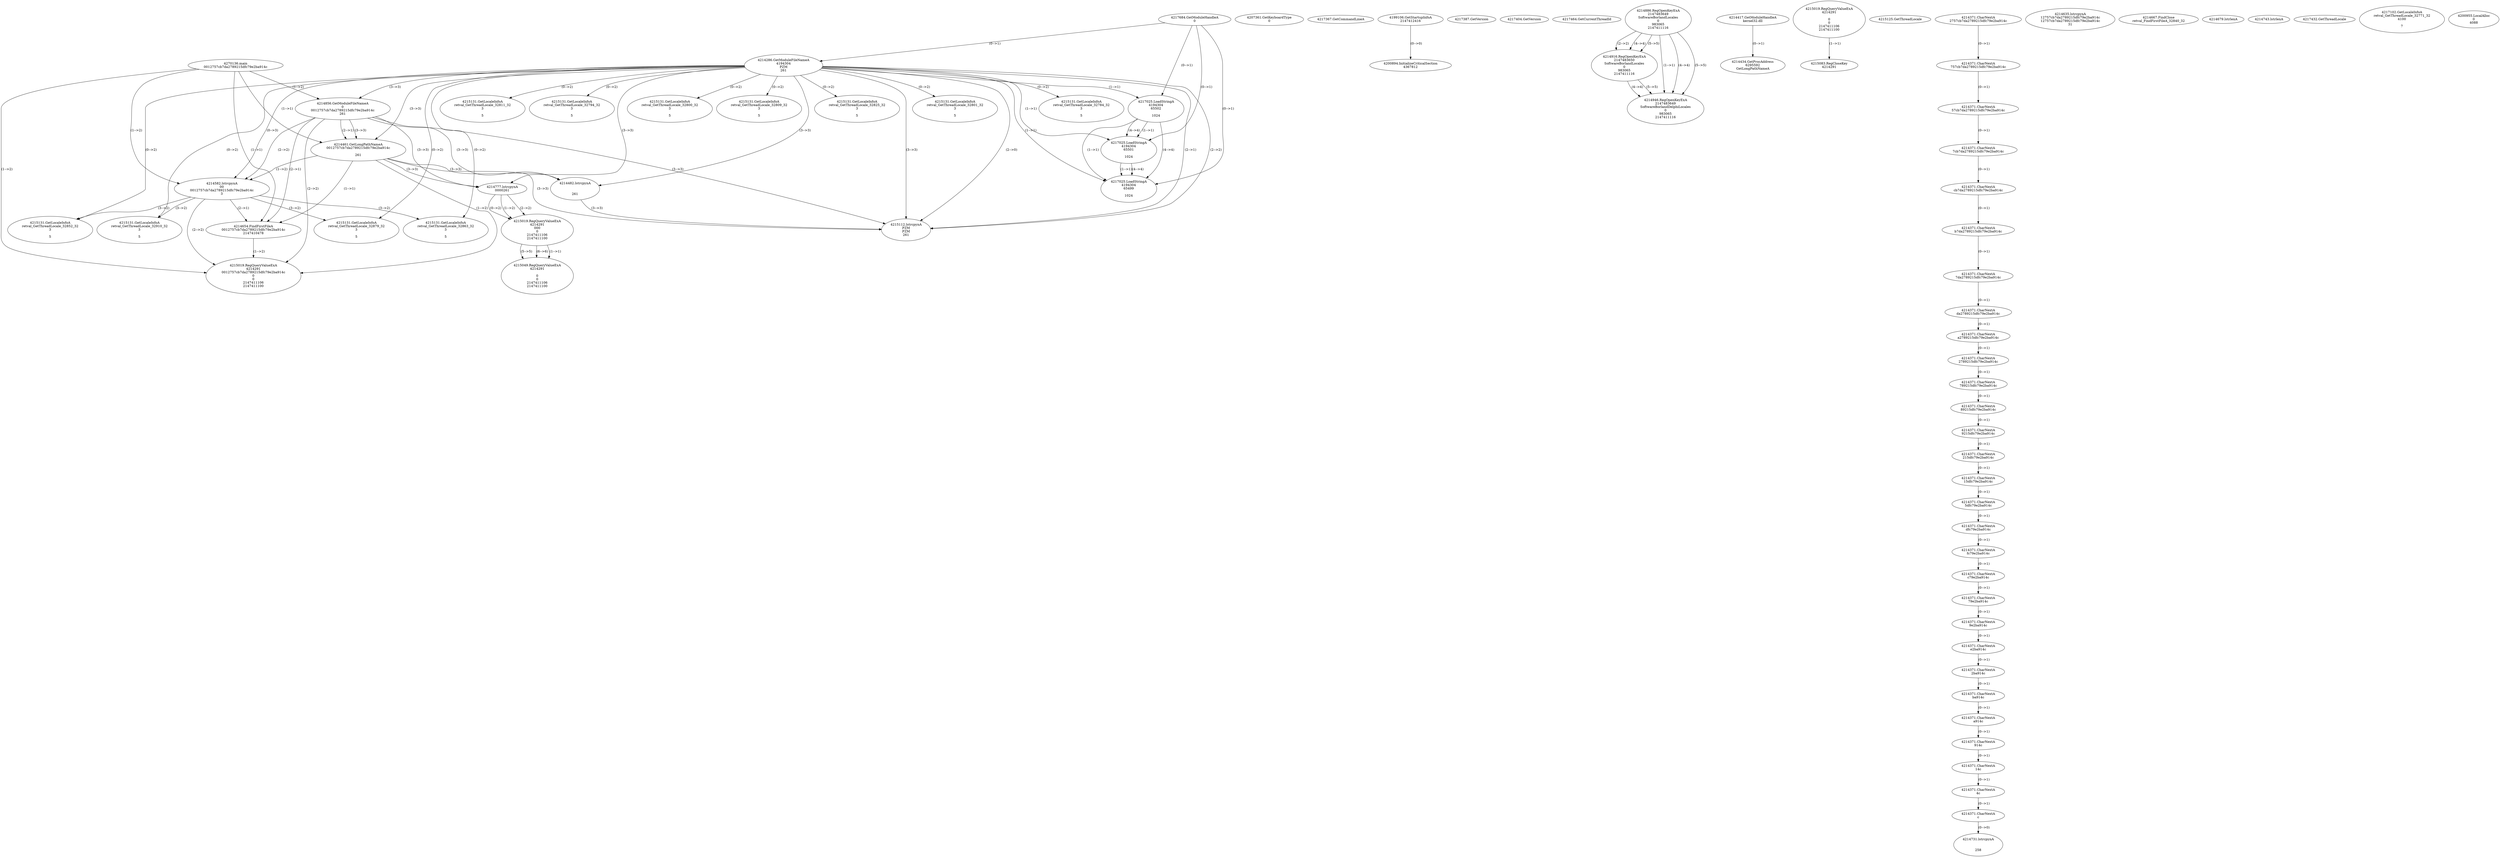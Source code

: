// Global SCDG with merge call
digraph {
	0 [label="4270136.main
0012757cb7da2789215dfc79e2ba914c"]
	1 [label="4217684.GetModuleHandleA
0"]
	2 [label="4207361.GetKeyboardType
0"]
	3 [label="4217367.GetCommandLineA
"]
	4 [label="4199106.GetStartupInfoA
2147412416"]
	5 [label="4217387.GetVersion
"]
	6 [label="4217404.GetVersion
"]
	7 [label="4217464.GetCurrentThreadId
"]
	8 [label="4214286.GetModuleFileNameA
4194304
PZM
261"]
	1 -> 8 [label="(0-->1)"]
	9 [label="4214856.GetModuleFileNameA
0
0012757cb7da2789215dfc79e2ba914c
261"]
	0 -> 9 [label="(1-->2)"]
	8 -> 9 [label="(3-->3)"]
	10 [label="4214886.RegOpenKeyExA
2147483649
Software\Borland\Locales
0
983065
2147411116"]
	11 [label="4214916.RegOpenKeyExA
2147483650
Software\Borland\Locales
0
983065
2147411116"]
	10 -> 11 [label="(2-->2)"]
	10 -> 11 [label="(4-->4)"]
	10 -> 11 [label="(5-->5)"]
	12 [label="4214417.GetModuleHandleA
kernel32.dll"]
	13 [label="4214434.GetProcAddress
6295592
GetLongPathNameA"]
	12 -> 13 [label="(0-->1)"]
	14 [label="4214461.GetLongPathNameA
0012757cb7da2789215dfc79e2ba914c

261"]
	0 -> 14 [label="(1-->1)"]
	9 -> 14 [label="(2-->1)"]
	8 -> 14 [label="(3-->3)"]
	9 -> 14 [label="(3-->3)"]
	15 [label="4214482.lstrcpynA


261"]
	8 -> 15 [label="(3-->3)"]
	9 -> 15 [label="(3-->3)"]
	14 -> 15 [label="(3-->3)"]
	16 [label="4215019.RegQueryValueExA
4214291

0
0
2147411106
2147411100"]
	17 [label="4215083.RegCloseKey
4214291"]
	16 -> 17 [label="(1-->1)"]
	18 [label="4215112.lstrcpynA
PZM
PZM
261"]
	8 -> 18 [label="(2-->1)"]
	8 -> 18 [label="(2-->2)"]
	8 -> 18 [label="(3-->3)"]
	9 -> 18 [label="(3-->3)"]
	14 -> 18 [label="(3-->3)"]
	15 -> 18 [label="(3-->3)"]
	8 -> 18 [label="(2-->0)"]
	19 [label="4215125.GetThreadLocale
"]
	20 [label="4215131.GetLocaleInfoA
retval_GetThreadLocale_32784_32
3

5"]
	8 -> 20 [label="(0-->2)"]
	21 [label="4217025.LoadStringA
4194304
65502

1024"]
	1 -> 21 [label="(0-->1)"]
	8 -> 21 [label="(1-->1)"]
	22 [label="4217025.LoadStringA
4194304
65501

1024"]
	1 -> 22 [label="(0-->1)"]
	8 -> 22 [label="(1-->1)"]
	21 -> 22 [label="(1-->1)"]
	21 -> 22 [label="(4-->4)"]
	23 [label="4214582.lstrcpynA
00
0012757cb7da2789215dfc79e2ba914c
3"]
	0 -> 23 [label="(1-->2)"]
	9 -> 23 [label="(2-->2)"]
	14 -> 23 [label="(1-->2)"]
	8 -> 23 [label="(0-->3)"]
	24 [label="4214371.CharNextA
2757cb7da2789215dfc79e2ba914c"]
	25 [label="4214371.CharNextA
757cb7da2789215dfc79e2ba914c"]
	24 -> 25 [label="(0-->1)"]
	26 [label="4214371.CharNextA
57cb7da2789215dfc79e2ba914c"]
	25 -> 26 [label="(0-->1)"]
	27 [label="4214371.CharNextA
7cb7da2789215dfc79e2ba914c"]
	26 -> 27 [label="(0-->1)"]
	28 [label="4214371.CharNextA
cb7da2789215dfc79e2ba914c"]
	27 -> 28 [label="(0-->1)"]
	29 [label="4214371.CharNextA
b7da2789215dfc79e2ba914c"]
	28 -> 29 [label="(0-->1)"]
	30 [label="4214371.CharNextA
7da2789215dfc79e2ba914c"]
	29 -> 30 [label="(0-->1)"]
	31 [label="4214371.CharNextA
da2789215dfc79e2ba914c"]
	30 -> 31 [label="(0-->1)"]
	32 [label="4214371.CharNextA
a2789215dfc79e2ba914c"]
	31 -> 32 [label="(0-->1)"]
	33 [label="4214371.CharNextA
2789215dfc79e2ba914c"]
	32 -> 33 [label="(0-->1)"]
	34 [label="4214371.CharNextA
789215dfc79e2ba914c"]
	33 -> 34 [label="(0-->1)"]
	35 [label="4214371.CharNextA
89215dfc79e2ba914c"]
	34 -> 35 [label="(0-->1)"]
	36 [label="4214371.CharNextA
9215dfc79e2ba914c"]
	35 -> 36 [label="(0-->1)"]
	37 [label="4214371.CharNextA
215dfc79e2ba914c"]
	36 -> 37 [label="(0-->1)"]
	38 [label="4214371.CharNextA
15dfc79e2ba914c"]
	37 -> 38 [label="(0-->1)"]
	39 [label="4214371.CharNextA
5dfc79e2ba914c"]
	38 -> 39 [label="(0-->1)"]
	40 [label="4214371.CharNextA
dfc79e2ba914c"]
	39 -> 40 [label="(0-->1)"]
	41 [label="4214371.CharNextA
fc79e2ba914c"]
	40 -> 41 [label="(0-->1)"]
	42 [label="4214371.CharNextA
c79e2ba914c"]
	41 -> 42 [label="(0-->1)"]
	43 [label="4214371.CharNextA
79e2ba914c"]
	42 -> 43 [label="(0-->1)"]
	44 [label="4214371.CharNextA
9e2ba914c"]
	43 -> 44 [label="(0-->1)"]
	45 [label="4214371.CharNextA
e2ba914c"]
	44 -> 45 [label="(0-->1)"]
	46 [label="4214371.CharNextA
2ba914c"]
	45 -> 46 [label="(0-->1)"]
	47 [label="4214371.CharNextA
ba914c"]
	46 -> 47 [label="(0-->1)"]
	48 [label="4214371.CharNextA
a914c"]
	47 -> 48 [label="(0-->1)"]
	49 [label="4214371.CharNextA
914c"]
	48 -> 49 [label="(0-->1)"]
	50 [label="4214371.CharNextA
14c"]
	49 -> 50 [label="(0-->1)"]
	51 [label="4214371.CharNextA
4c"]
	50 -> 51 [label="(0-->1)"]
	52 [label="4214371.CharNextA
c"]
	51 -> 52 [label="(0-->1)"]
	53 [label="4214635.lstrcpynA
12757cb7da2789215dfc79e2ba914c
12757cb7da2789215dfc79e2ba914c
31"]
	54 [label="4214654.FindFirstFileA
0012757cb7da2789215dfc79e2ba914c
2147410478"]
	0 -> 54 [label="(1-->1)"]
	9 -> 54 [label="(2-->1)"]
	14 -> 54 [label="(1-->1)"]
	23 -> 54 [label="(2-->1)"]
	55 [label="4214667.FindClose
retval_FindFirstFileA_32840_32"]
	56 [label="4214679.lstrlenA
"]
	57 [label="4214731.lstrcpynA


258"]
	52 -> 57 [label="(0-->0)"]
	58 [label="4214743.lstrlenA
"]
	59 [label="4214777.lstrcpynA
00\
00\
261"]
	8 -> 59 [label="(3-->3)"]
	9 -> 59 [label="(3-->3)"]
	14 -> 59 [label="(3-->3)"]
	60 [label="4215019.RegQueryValueExA
4214291
00\
0
0
2147411106
2147411100"]
	59 -> 60 [label="(1-->2)"]
	59 -> 60 [label="(2-->2)"]
	59 -> 60 [label="(0-->2)"]
	61 [label="4215049.RegQueryValueExA
4214291

0
0
2147411106
2147411100"]
	60 -> 61 [label="(1-->1)"]
	60 -> 61 [label="(5-->5)"]
	60 -> 61 [label="(6-->6)"]
	62 [label="4215131.GetLocaleInfoA
retval_GetThreadLocale_32852_32
3

5"]
	8 -> 62 [label="(0-->2)"]
	23 -> 62 [label="(3-->2)"]
	63 [label="4217432.GetThreadLocale
"]
	64 [label="4217102.GetLocaleInfoA
retval_GetThreadLocale_32771_32
4100

7"]
	65 [label="4215019.RegQueryValueExA
4214291
0012757cb7da2789215dfc79e2ba914c
0
0
2147411106
2147411100"]
	0 -> 65 [label="(1-->2)"]
	9 -> 65 [label="(2-->2)"]
	14 -> 65 [label="(1-->2)"]
	23 -> 65 [label="(2-->2)"]
	54 -> 65 [label="(1-->2)"]
	66 [label="4215131.GetLocaleInfoA
retval_GetThreadLocale_32910_32
3

5"]
	8 -> 66 [label="(0-->2)"]
	23 -> 66 [label="(3-->2)"]
	67 [label="4200894.InitializeCriticalSection
4367812"]
	4 -> 67 [label="(0-->0)"]
	68 [label="4200955.LocalAlloc
0
4088"]
	69 [label="4215131.GetLocaleInfoA
retval_GetThreadLocale_32879_32
3

5"]
	8 -> 69 [label="(0-->2)"]
	23 -> 69 [label="(3-->2)"]
	70 [label="4214946.RegOpenKeyExA
2147483649
Software\Borland\Delphi\Locales
0
983065
2147411116"]
	10 -> 70 [label="(1-->1)"]
	10 -> 70 [label="(4-->4)"]
	11 -> 70 [label="(4-->4)"]
	10 -> 70 [label="(5-->5)"]
	11 -> 70 [label="(5-->5)"]
	71 [label="4215131.GetLocaleInfoA
retval_GetThreadLocale_32811_32
3

5"]
	8 -> 71 [label="(0-->2)"]
	72 [label="4215131.GetLocaleInfoA
retval_GetThreadLocale_32794_32
3

5"]
	8 -> 72 [label="(0-->2)"]
	73 [label="4217025.LoadStringA
4194304
65499

1024"]
	1 -> 73 [label="(0-->1)"]
	8 -> 73 [label="(1-->1)"]
	21 -> 73 [label="(1-->1)"]
	22 -> 73 [label="(1-->1)"]
	21 -> 73 [label="(4-->4)"]
	22 -> 73 [label="(4-->4)"]
	74 [label="4215131.GetLocaleInfoA
retval_GetThreadLocale_32800_32
3

5"]
	8 -> 74 [label="(0-->2)"]
	75 [label="4215131.GetLocaleInfoA
retval_GetThreadLocale_32809_32
3

5"]
	8 -> 75 [label="(0-->2)"]
	76 [label="4215131.GetLocaleInfoA
retval_GetThreadLocale_32825_32
3

5"]
	8 -> 76 [label="(0-->2)"]
	77 [label="4215131.GetLocaleInfoA
retval_GetThreadLocale_32863_32
3

5"]
	8 -> 77 [label="(0-->2)"]
	23 -> 77 [label="(3-->2)"]
	78 [label="4215131.GetLocaleInfoA
retval_GetThreadLocale_32801_32
3

5"]
	8 -> 78 [label="(0-->2)"]
}
